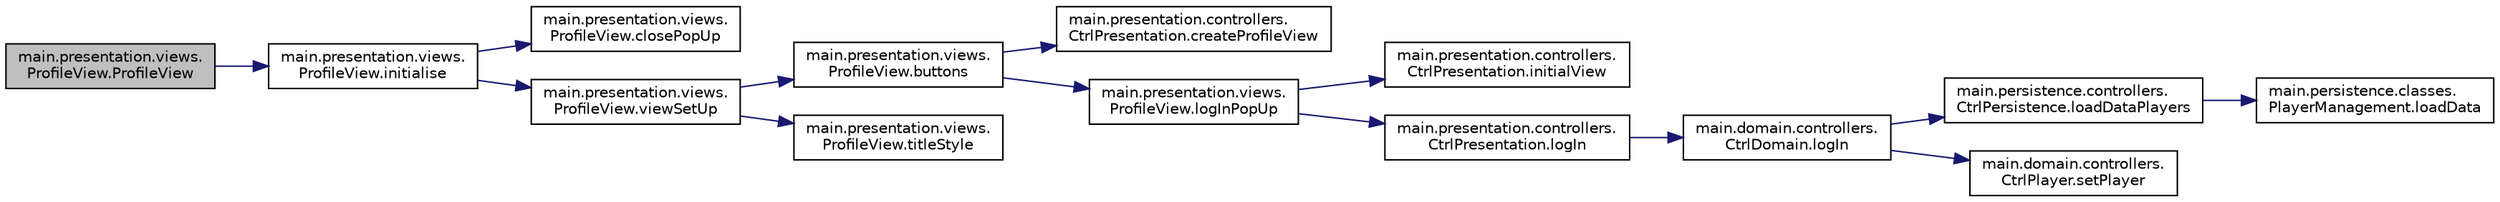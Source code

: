 digraph "main.presentation.views.ProfileView.ProfileView"
{
 // INTERACTIVE_SVG=YES
 // LATEX_PDF_SIZE
  edge [fontname="Helvetica",fontsize="10",labelfontname="Helvetica",labelfontsize="10"];
  node [fontname="Helvetica",fontsize="10",shape=record];
  rankdir="LR";
  Node1 [label="main.presentation.views.\lProfileView.ProfileView",height=0.2,width=0.4,color="black", fillcolor="grey75", style="filled", fontcolor="black",tooltip=" "];
  Node1 -> Node2 [color="midnightblue",fontsize="10",style="solid",fontname="Helvetica"];
  Node2 [label="main.presentation.views.\lProfileView.initialise",height=0.2,width=0.4,color="black", fillcolor="white", style="filled",URL="$classmain_1_1presentation_1_1views_1_1ProfileView.html#a8423903f409ea1b02b0551d5633cf4cc",tooltip=" "];
  Node2 -> Node3 [color="midnightblue",fontsize="10",style="solid",fontname="Helvetica"];
  Node3 [label="main.presentation.views.\lProfileView.closePopUp",height=0.2,width=0.4,color="black", fillcolor="white", style="filled",URL="$classmain_1_1presentation_1_1views_1_1ProfileView.html#a20639e266aa51ba2f163f85b57f55f66",tooltip=" "];
  Node2 -> Node4 [color="midnightblue",fontsize="10",style="solid",fontname="Helvetica"];
  Node4 [label="main.presentation.views.\lProfileView.viewSetUp",height=0.2,width=0.4,color="black", fillcolor="white", style="filled",URL="$classmain_1_1presentation_1_1views_1_1ProfileView.html#a882c1adcf545ed39961b825c6e40dd09",tooltip=" "];
  Node4 -> Node5 [color="midnightblue",fontsize="10",style="solid",fontname="Helvetica"];
  Node5 [label="main.presentation.views.\lProfileView.buttons",height=0.2,width=0.4,color="black", fillcolor="white", style="filled",URL="$classmain_1_1presentation_1_1views_1_1ProfileView.html#a20b598de2adee0f28ade65e6db995662",tooltip=" "];
  Node5 -> Node6 [color="midnightblue",fontsize="10",style="solid",fontname="Helvetica"];
  Node6 [label="main.presentation.controllers.\lCtrlPresentation.createProfileView",height=0.2,width=0.4,color="black", fillcolor="white", style="filled",URL="$classmain_1_1presentation_1_1controllers_1_1CtrlPresentation.html#a0b1a5ecc711ffc22e296a4381b971aec",tooltip=" "];
  Node5 -> Node7 [color="midnightblue",fontsize="10",style="solid",fontname="Helvetica"];
  Node7 [label="main.presentation.views.\lProfileView.logInPopUp",height=0.2,width=0.4,color="black", fillcolor="white", style="filled",URL="$classmain_1_1presentation_1_1views_1_1ProfileView.html#a5b3f39b4f2ab3cbd0c076a453cbd8be0",tooltip=" "];
  Node7 -> Node8 [color="midnightblue",fontsize="10",style="solid",fontname="Helvetica"];
  Node8 [label="main.presentation.controllers.\lCtrlPresentation.initialView",height=0.2,width=0.4,color="black", fillcolor="white", style="filled",URL="$classmain_1_1presentation_1_1controllers_1_1CtrlPresentation.html#aef492fdfe0273b39242801f312832c0b",tooltip=" "];
  Node7 -> Node9 [color="midnightblue",fontsize="10",style="solid",fontname="Helvetica"];
  Node9 [label="main.presentation.controllers.\lCtrlPresentation.logIn",height=0.2,width=0.4,color="black", fillcolor="white", style="filled",URL="$classmain_1_1presentation_1_1controllers_1_1CtrlPresentation.html#a026604238a1b72aad798c64f08e9333e",tooltip=" "];
  Node9 -> Node10 [color="midnightblue",fontsize="10",style="solid",fontname="Helvetica"];
  Node10 [label="main.domain.controllers.\lCtrlDomain.logIn",height=0.2,width=0.4,color="black", fillcolor="white", style="filled",URL="$classmain_1_1domain_1_1controllers_1_1CtrlDomain.html#a57f4c3ee85e624b3694d390332196771",tooltip=" "];
  Node10 -> Node11 [color="midnightblue",fontsize="10",style="solid",fontname="Helvetica"];
  Node11 [label="main.persistence.controllers.\lCtrlPersistence.loadDataPlayers",height=0.2,width=0.4,color="black", fillcolor="white", style="filled",URL="$classmain_1_1persistence_1_1controllers_1_1CtrlPersistence.html#aaf85a56ec8a8ea26bba36f0e4e63dce8",tooltip=" "];
  Node11 -> Node12 [color="midnightblue",fontsize="10",style="solid",fontname="Helvetica"];
  Node12 [label="main.persistence.classes.\lPlayerManagement.loadData",height=0.2,width=0.4,color="black", fillcolor="white", style="filled",URL="$classmain_1_1persistence_1_1classes_1_1PlayerManagement.html#ad7a43397dc2f47a1626587aded38e288",tooltip=" "];
  Node10 -> Node13 [color="midnightblue",fontsize="10",style="solid",fontname="Helvetica"];
  Node13 [label="main.domain.controllers.\lCtrlPlayer.setPlayer",height=0.2,width=0.4,color="black", fillcolor="white", style="filled",URL="$classmain_1_1domain_1_1controllers_1_1CtrlPlayer.html#a04b30f85b7872606233e66b69fba3370",tooltip=" "];
  Node4 -> Node14 [color="midnightblue",fontsize="10",style="solid",fontname="Helvetica"];
  Node14 [label="main.presentation.views.\lProfileView.titleStyle",height=0.2,width=0.4,color="black", fillcolor="white", style="filled",URL="$classmain_1_1presentation_1_1views_1_1ProfileView.html#a1bf0aa5d7c33ed18d7522794e8e1a71d",tooltip=" "];
}
